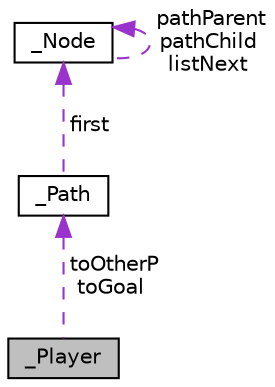 digraph "_Player"
{
  edge [fontname="Helvetica",fontsize="10",labelfontname="Helvetica",labelfontsize="10"];
  node [fontname="Helvetica",fontsize="10",shape=record];
  Node1 [label="_Player",height=0.2,width=0.4,color="black", fillcolor="grey75", style="filled", fontcolor="black"];
  Node2 -> Node1 [dir="back",color="darkorchid3",fontsize="10",style="dashed",label=" toOtherP\ntoGoal" ,fontname="Helvetica"];
  Node2 [label="_Path",height=0.2,width=0.4,color="black", fillcolor="white", style="filled",URL="$df/dec/struct_8h.html#d7/d82/struct___path",tooltip="List of lab node and its size. It is used in Astar mode. "];
  Node3 -> Node2 [dir="back",color="darkorchid3",fontsize="10",style="dashed",label=" first" ,fontname="Helvetica"];
  Node3 [label="_Node",height=0.2,width=0.4,color="black", fillcolor="white", style="filled",URL="$df/dec/struct_8h.html#d0/d6e/struct___node",tooltip="Node is a case from the map. It is used in Astar mode. "];
  Node3 -> Node3 [dir="back",color="darkorchid3",fontsize="10",style="dashed",label=" pathParent\npathChild\nlistNext" ,fontname="Helvetica"];
}
